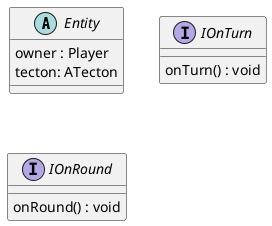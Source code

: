 @startuml entity
abstract class Entity {
    owner : Player
    tecton: ATecton
}

interface IOnTurn{
    onTurn() : void
}

interface IOnRound{
    onRound() : void
}
@enduml